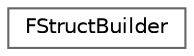 digraph "Graphical Class Hierarchy"
{
 // INTERACTIVE_SVG=YES
 // LATEX_PDF_SIZE
  bgcolor="transparent";
  edge [fontname=Helvetica,fontsize=10,labelfontname=Helvetica,labelfontsize=10];
  node [fontname=Helvetica,fontsize=10,shape=box,height=0.2,width=0.4];
  rankdir="LR";
  Node0 [id="Node000000",label="FStructBuilder",height=0.2,width=0.4,color="grey40", fillcolor="white", style="filled",URL="$d0/d96/classFStructBuilder.html",tooltip="Lays out up a struct at runtime, in hopefully the same way as a compiler, and returns the offset of e..."];
}
